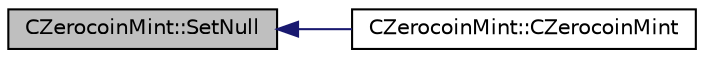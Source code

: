 digraph "CZerocoinMint::SetNull"
{
  edge [fontname="Helvetica",fontsize="10",labelfontname="Helvetica",labelfontsize="10"];
  node [fontname="Helvetica",fontsize="10",shape=record];
  rankdir="LR";
  Node103 [label="CZerocoinMint::SetNull",height=0.2,width=0.4,color="black", fillcolor="grey75", style="filled", fontcolor="black"];
  Node103 -> Node104 [dir="back",color="midnightblue",fontsize="10",style="solid",fontname="Helvetica"];
  Node104 [label="CZerocoinMint::CZerocoinMint",height=0.2,width=0.4,color="black", fillcolor="white", style="filled",URL="$class_c_zerocoin_mint.html#ab62e586a5cb5f2ef89875a838240ff9a"];
}
